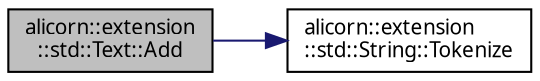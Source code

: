 digraph "alicorn::extension::std::Text::Add"
{
 // INTERACTIVE_SVG=YES
  edge [fontname="Verdana",fontsize="10",labelfontname="Verdana",labelfontsize="10"];
  node [fontname="Verdana",fontsize="10",shape=record];
  rankdir="LR";
  Node1 [label="alicorn::extension\l::std::Text::Add",height=0.2,width=0.4,color="black", fillcolor="grey75", style="filled", fontcolor="black"];
  Node1 -> Node2 [color="midnightblue",fontsize="10",style="solid",fontname="Verdana"];
  Node2 [label="alicorn::extension\l::std::String::Tokenize",height=0.2,width=0.4,color="black", fillcolor="white", style="filled",URL="$a00134.html#a22e59a8ecbd629a830dd32f858286d02",tooltip="Функция для разбиения строки. "];
}
